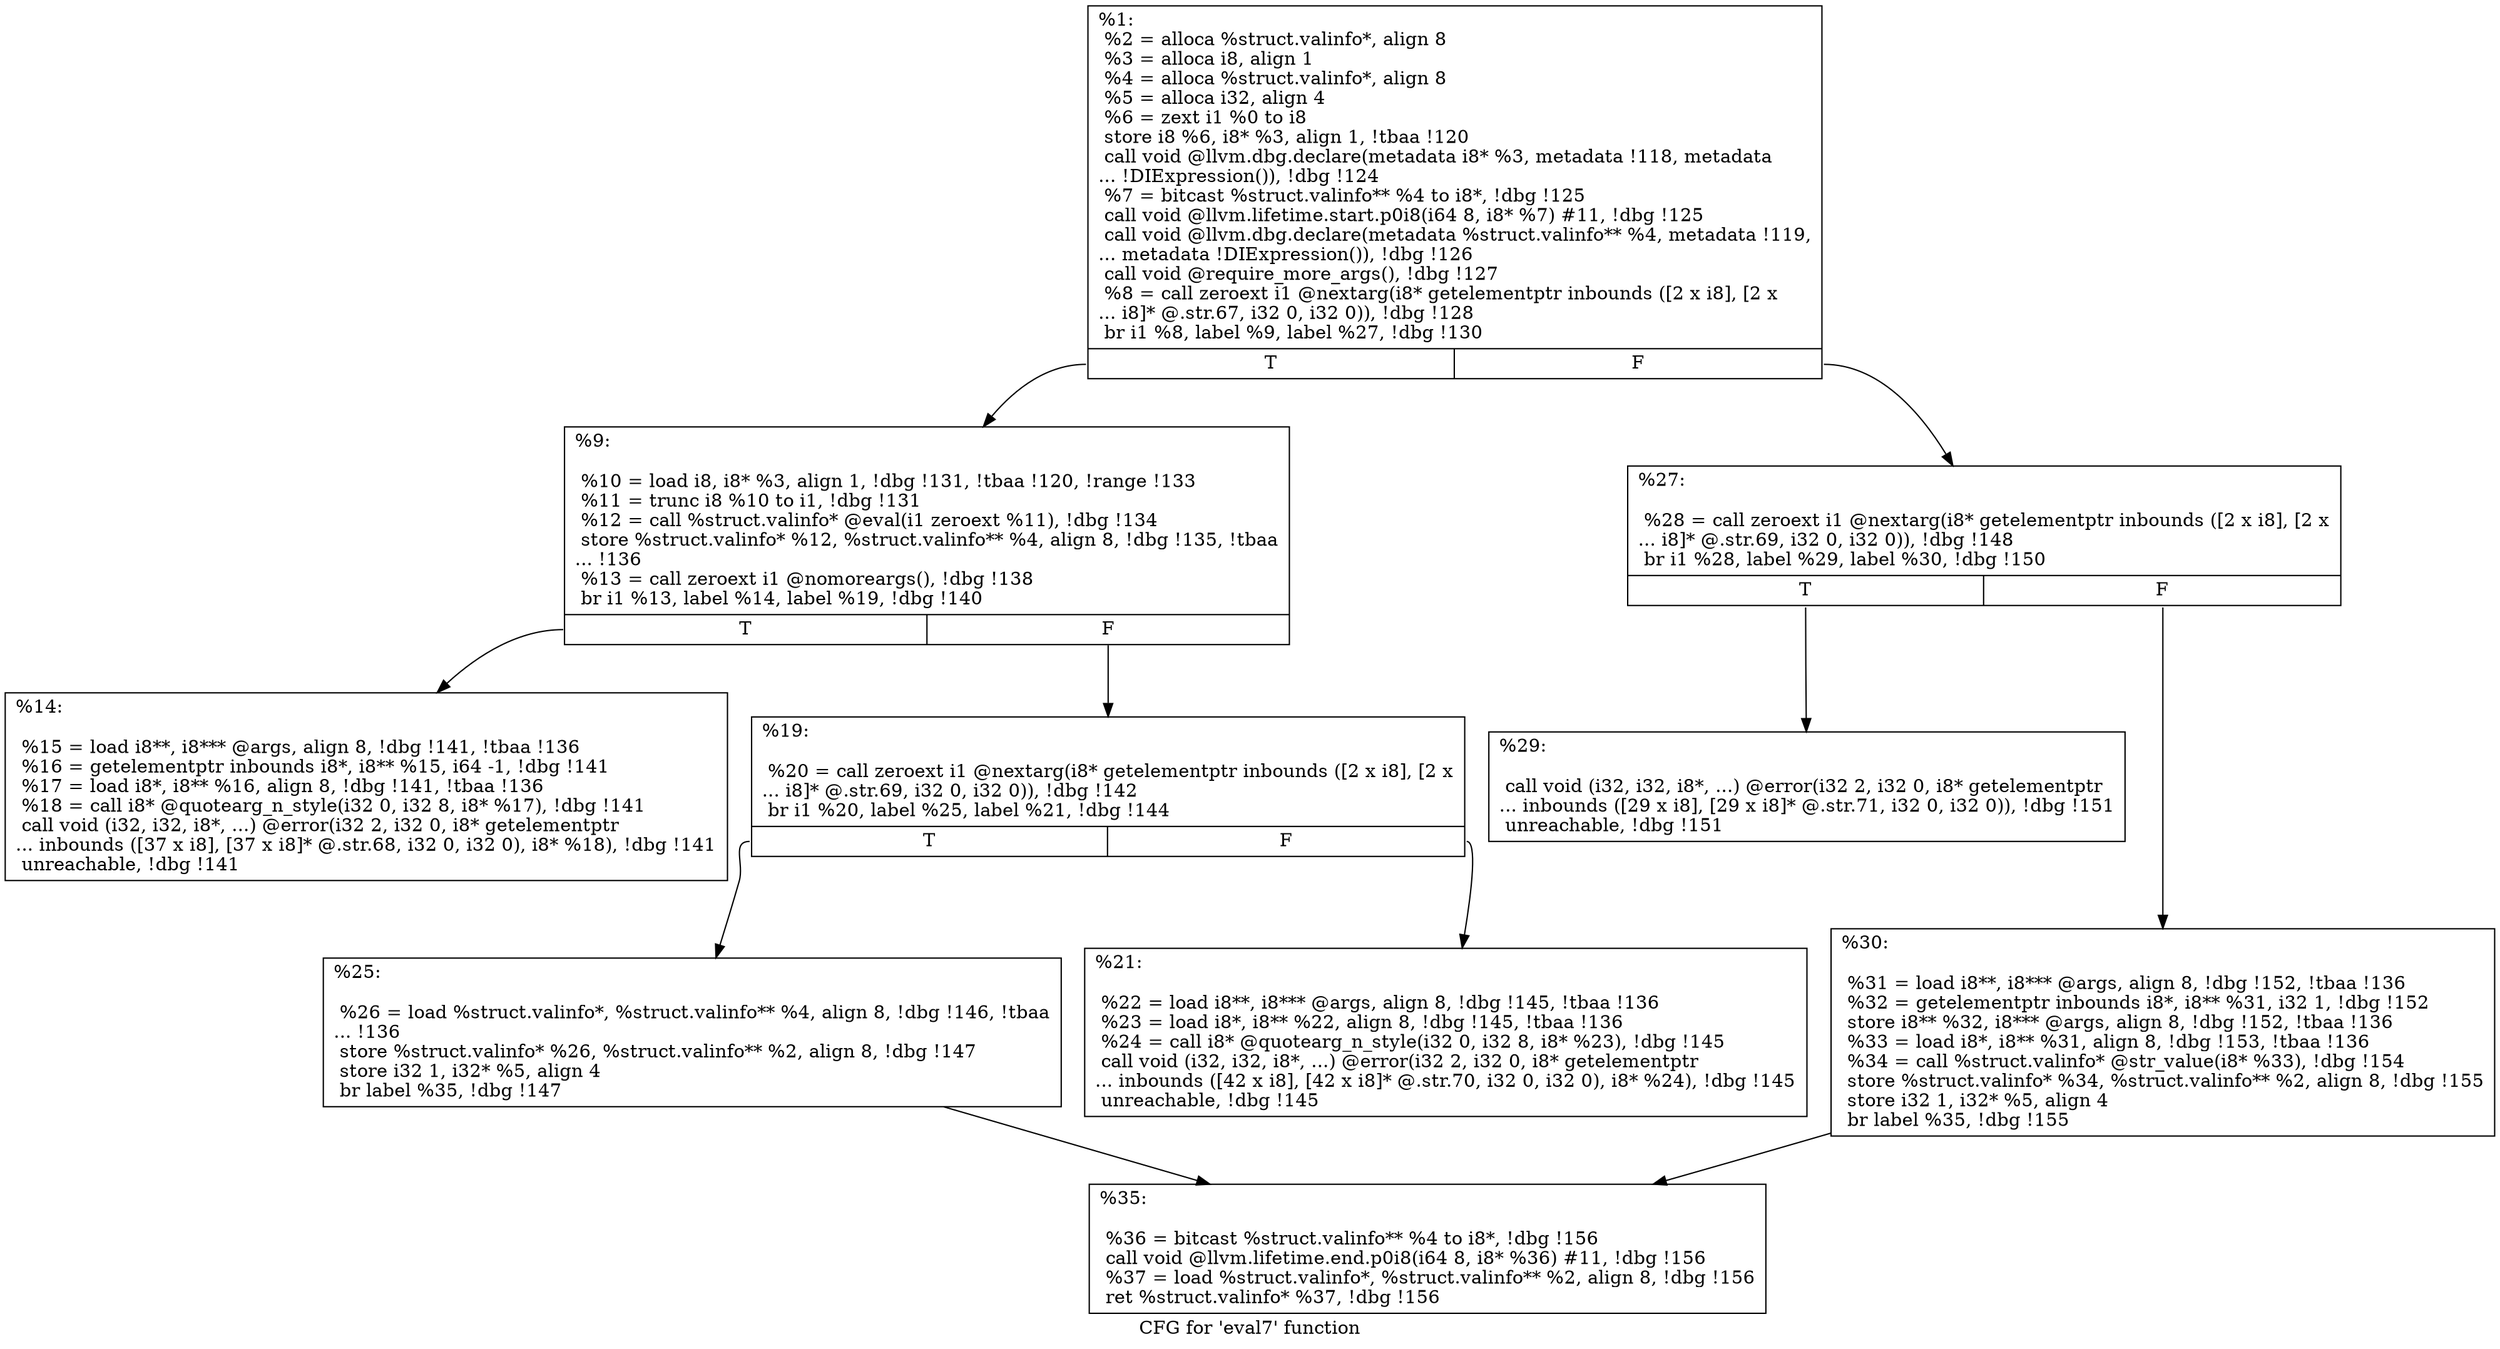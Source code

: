 digraph "CFG for 'eval7' function" {
	label="CFG for 'eval7' function";

	Node0x23f0560 [shape=record,label="{%1:\l  %2 = alloca %struct.valinfo*, align 8\l  %3 = alloca i8, align 1\l  %4 = alloca %struct.valinfo*, align 8\l  %5 = alloca i32, align 4\l  %6 = zext i1 %0 to i8\l  store i8 %6, i8* %3, align 1, !tbaa !120\l  call void @llvm.dbg.declare(metadata i8* %3, metadata !118, metadata\l... !DIExpression()), !dbg !124\l  %7 = bitcast %struct.valinfo** %4 to i8*, !dbg !125\l  call void @llvm.lifetime.start.p0i8(i64 8, i8* %7) #11, !dbg !125\l  call void @llvm.dbg.declare(metadata %struct.valinfo** %4, metadata !119,\l... metadata !DIExpression()), !dbg !126\l  call void @require_more_args(), !dbg !127\l  %8 = call zeroext i1 @nextarg(i8* getelementptr inbounds ([2 x i8], [2 x\l... i8]* @.str.67, i32 0, i32 0)), !dbg !128\l  br i1 %8, label %9, label %27, !dbg !130\l|{<s0>T|<s1>F}}"];
	Node0x23f0560:s0 -> Node0x23f0640;
	Node0x23f0560:s1 -> Node0x23f07d0;
	Node0x23f0640 [shape=record,label="{%9:\l\l  %10 = load i8, i8* %3, align 1, !dbg !131, !tbaa !120, !range !133\l  %11 = trunc i8 %10 to i1, !dbg !131\l  %12 = call %struct.valinfo* @eval(i1 zeroext %11), !dbg !134\l  store %struct.valinfo* %12, %struct.valinfo** %4, align 8, !dbg !135, !tbaa\l... !136\l  %13 = call zeroext i1 @nomoreargs(), !dbg !138\l  br i1 %13, label %14, label %19, !dbg !140\l|{<s0>T|<s1>F}}"];
	Node0x23f0640:s0 -> Node0x23f0690;
	Node0x23f0640:s1 -> Node0x23f06e0;
	Node0x23f0690 [shape=record,label="{%14:\l\l  %15 = load i8**, i8*** @args, align 8, !dbg !141, !tbaa !136\l  %16 = getelementptr inbounds i8*, i8** %15, i64 -1, !dbg !141\l  %17 = load i8*, i8** %16, align 8, !dbg !141, !tbaa !136\l  %18 = call i8* @quotearg_n_style(i32 0, i32 8, i8* %17), !dbg !141\l  call void (i32, i32, i8*, ...) @error(i32 2, i32 0, i8* getelementptr\l... inbounds ([37 x i8], [37 x i8]* @.str.68, i32 0, i32 0), i8* %18), !dbg !141\l  unreachable, !dbg !141\l}"];
	Node0x23f06e0 [shape=record,label="{%19:\l\l  %20 = call zeroext i1 @nextarg(i8* getelementptr inbounds ([2 x i8], [2 x\l... i8]* @.str.69, i32 0, i32 0)), !dbg !142\l  br i1 %20, label %25, label %21, !dbg !144\l|{<s0>T|<s1>F}}"];
	Node0x23f06e0:s0 -> Node0x23f0780;
	Node0x23f06e0:s1 -> Node0x23f0730;
	Node0x23f0730 [shape=record,label="{%21:\l\l  %22 = load i8**, i8*** @args, align 8, !dbg !145, !tbaa !136\l  %23 = load i8*, i8** %22, align 8, !dbg !145, !tbaa !136\l  %24 = call i8* @quotearg_n_style(i32 0, i32 8, i8* %23), !dbg !145\l  call void (i32, i32, i8*, ...) @error(i32 2, i32 0, i8* getelementptr\l... inbounds ([42 x i8], [42 x i8]* @.str.70, i32 0, i32 0), i8* %24), !dbg !145\l  unreachable, !dbg !145\l}"];
	Node0x23f0780 [shape=record,label="{%25:\l\l  %26 = load %struct.valinfo*, %struct.valinfo** %4, align 8, !dbg !146, !tbaa\l... !136\l  store %struct.valinfo* %26, %struct.valinfo** %2, align 8, !dbg !147\l  store i32 1, i32* %5, align 4\l  br label %35, !dbg !147\l}"];
	Node0x23f0780 -> Node0x23f08c0;
	Node0x23f07d0 [shape=record,label="{%27:\l\l  %28 = call zeroext i1 @nextarg(i8* getelementptr inbounds ([2 x i8], [2 x\l... i8]* @.str.69, i32 0, i32 0)), !dbg !148\l  br i1 %28, label %29, label %30, !dbg !150\l|{<s0>T|<s1>F}}"];
	Node0x23f07d0:s0 -> Node0x23f0820;
	Node0x23f07d0:s1 -> Node0x23f0870;
	Node0x23f0820 [shape=record,label="{%29:\l\l  call void (i32, i32, i8*, ...) @error(i32 2, i32 0, i8* getelementptr\l... inbounds ([29 x i8], [29 x i8]* @.str.71, i32 0, i32 0)), !dbg !151\l  unreachable, !dbg !151\l}"];
	Node0x23f0870 [shape=record,label="{%30:\l\l  %31 = load i8**, i8*** @args, align 8, !dbg !152, !tbaa !136\l  %32 = getelementptr inbounds i8*, i8** %31, i32 1, !dbg !152\l  store i8** %32, i8*** @args, align 8, !dbg !152, !tbaa !136\l  %33 = load i8*, i8** %31, align 8, !dbg !153, !tbaa !136\l  %34 = call %struct.valinfo* @str_value(i8* %33), !dbg !154\l  store %struct.valinfo* %34, %struct.valinfo** %2, align 8, !dbg !155\l  store i32 1, i32* %5, align 4\l  br label %35, !dbg !155\l}"];
	Node0x23f0870 -> Node0x23f08c0;
	Node0x23f08c0 [shape=record,label="{%35:\l\l  %36 = bitcast %struct.valinfo** %4 to i8*, !dbg !156\l  call void @llvm.lifetime.end.p0i8(i64 8, i8* %36) #11, !dbg !156\l  %37 = load %struct.valinfo*, %struct.valinfo** %2, align 8, !dbg !156\l  ret %struct.valinfo* %37, !dbg !156\l}"];
}
